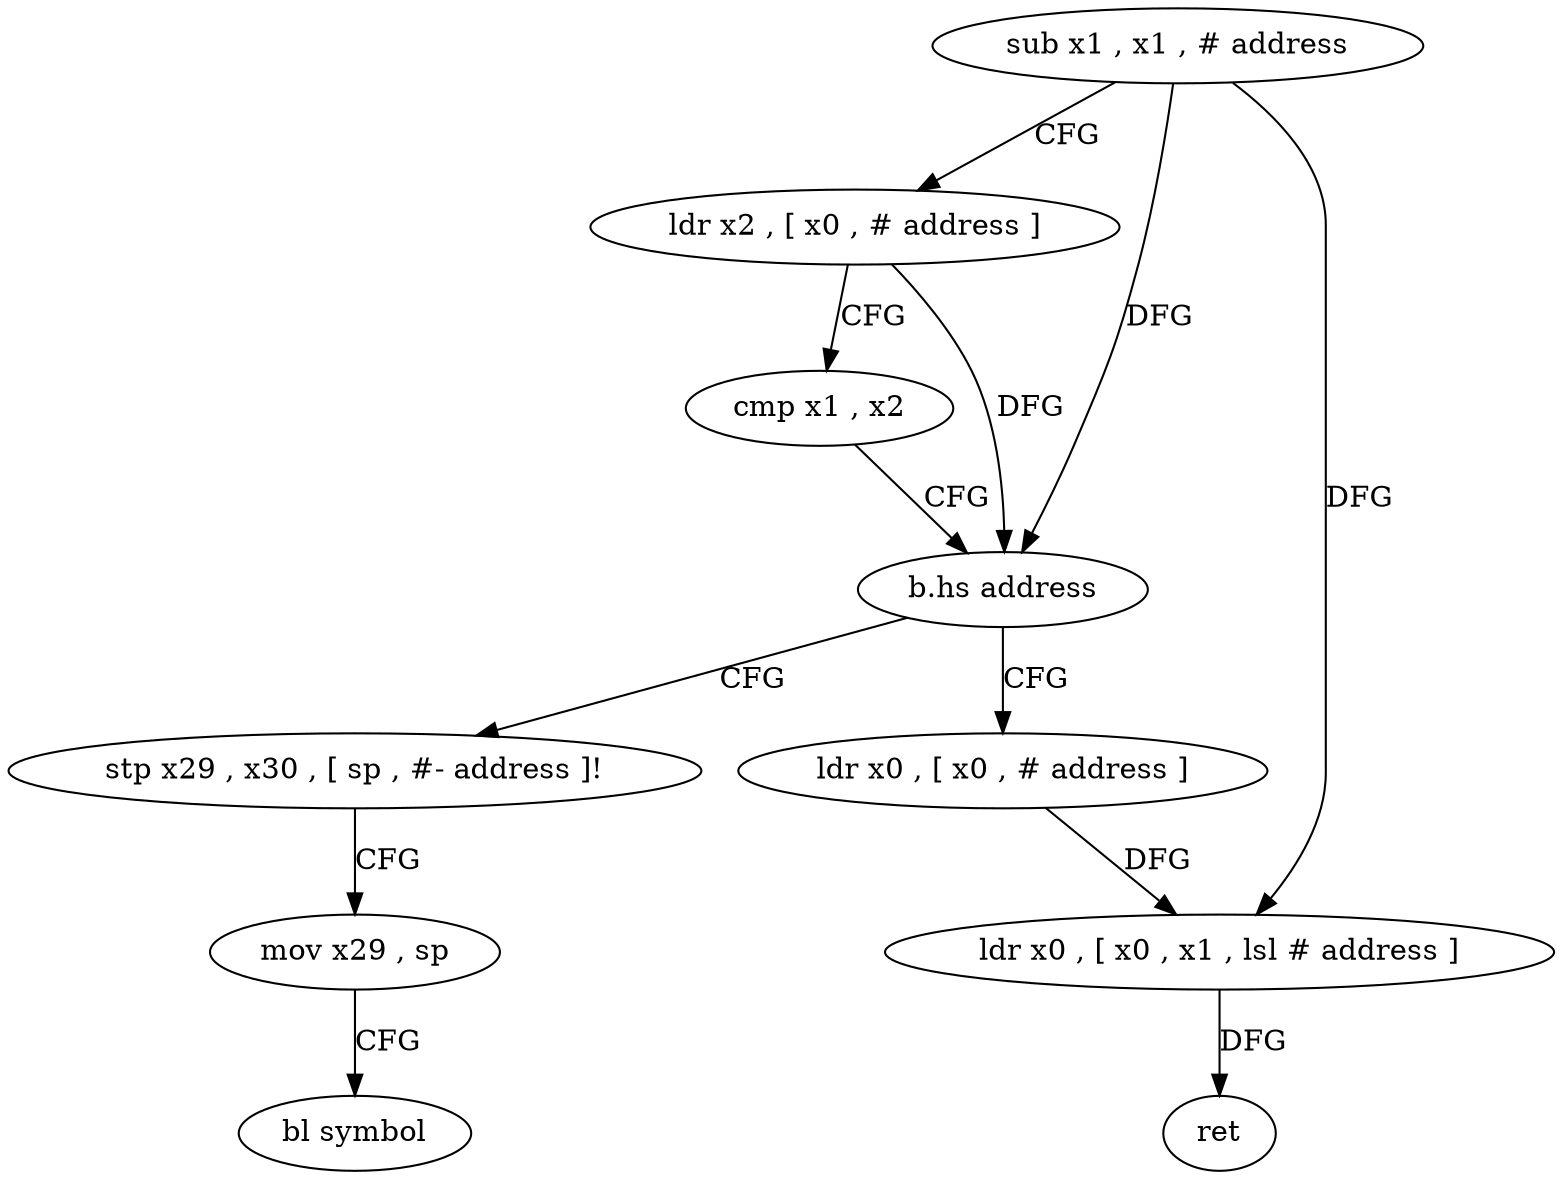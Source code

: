 digraph "func" {
"153852" [label = "sub x1 , x1 , # address" ]
"153856" [label = "ldr x2 , [ x0 , # address ]" ]
"153860" [label = "cmp x1 , x2" ]
"153864" [label = "b.hs address" ]
"153880" [label = "stp x29 , x30 , [ sp , #- address ]!" ]
"153868" [label = "ldr x0 , [ x0 , # address ]" ]
"153884" [label = "mov x29 , sp" ]
"153888" [label = "bl symbol" ]
"153872" [label = "ldr x0 , [ x0 , x1 , lsl # address ]" ]
"153876" [label = "ret" ]
"153852" -> "153856" [ label = "CFG" ]
"153852" -> "153864" [ label = "DFG" ]
"153852" -> "153872" [ label = "DFG" ]
"153856" -> "153860" [ label = "CFG" ]
"153856" -> "153864" [ label = "DFG" ]
"153860" -> "153864" [ label = "CFG" ]
"153864" -> "153880" [ label = "CFG" ]
"153864" -> "153868" [ label = "CFG" ]
"153880" -> "153884" [ label = "CFG" ]
"153868" -> "153872" [ label = "DFG" ]
"153884" -> "153888" [ label = "CFG" ]
"153872" -> "153876" [ label = "DFG" ]
}
